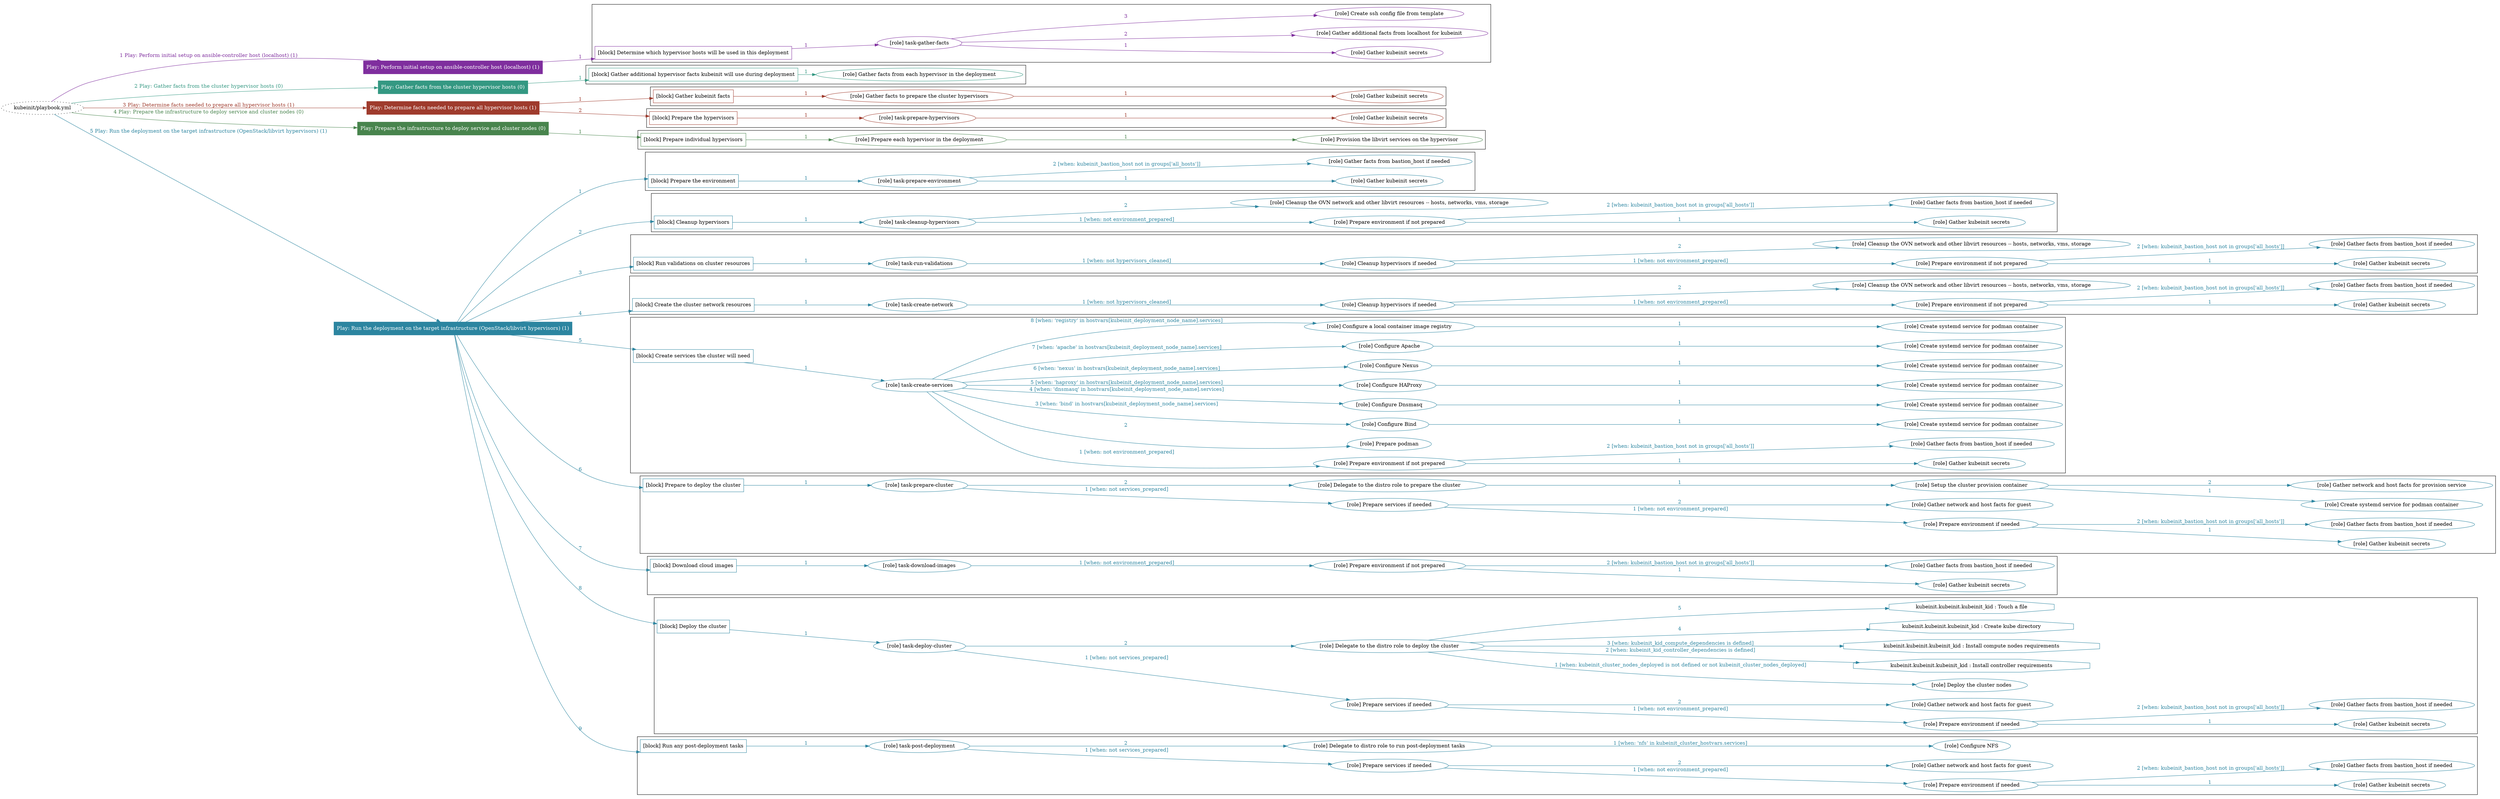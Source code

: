 digraph {
	graph [concentrate=true ordering=in rankdir=LR ratio=fill]
	edge [esep=5 sep=10]
	"kubeinit/playbook.yml" [URL="/home/runner/work/kubeinit/kubeinit/kubeinit/playbook.yml" id=playbook_4932a227 style=dotted]
	"kubeinit/playbook.yml" -> play_d83cb896 [label="1 Play: Perform initial setup on ansible-controller host (localhost) (1)" color="#7f2e9e" fontcolor="#7f2e9e" id=edge_play_d83cb896 labeltooltip="1 Play: Perform initial setup on ansible-controller host (localhost) (1)" tooltip="1 Play: Perform initial setup on ansible-controller host (localhost) (1)"]
	subgraph "Play: Perform initial setup on ansible-controller host (localhost) (1)" {
		play_d83cb896 [label="Play: Perform initial setup on ansible-controller host (localhost) (1)" URL="/home/runner/work/kubeinit/kubeinit/kubeinit/playbook.yml" color="#7f2e9e" fontcolor="#ffffff" id=play_d83cb896 shape=box style=filled tooltip=localhost]
		play_d83cb896 -> block_4f18619d [label=1 color="#7f2e9e" fontcolor="#7f2e9e" id=edge_block_4f18619d labeltooltip=1 tooltip=1]
		subgraph cluster_block_4f18619d {
			block_4f18619d [label="[block] Determine which hypervisor hosts will be used in this deployment" URL="/home/runner/work/kubeinit/kubeinit/kubeinit/playbook.yml" color="#7f2e9e" id=block_4f18619d labeltooltip="Determine which hypervisor hosts will be used in this deployment" shape=box tooltip="Determine which hypervisor hosts will be used in this deployment"]
			block_4f18619d -> role_ffb7fdc8 [label="1 " color="#7f2e9e" fontcolor="#7f2e9e" id=edge_role_ffb7fdc8 labeltooltip="1 " tooltip="1 "]
			subgraph "task-gather-facts" {
				role_ffb7fdc8 [label="[role] task-gather-facts" URL="/home/runner/work/kubeinit/kubeinit/kubeinit/playbook.yml" color="#7f2e9e" id=role_ffb7fdc8 tooltip="task-gather-facts"]
				role_ffb7fdc8 -> role_19089368 [label="1 " color="#7f2e9e" fontcolor="#7f2e9e" id=edge_role_19089368 labeltooltip="1 " tooltip="1 "]
				subgraph "Gather kubeinit secrets" {
					role_19089368 [label="[role] Gather kubeinit secrets" URL="/home/runner/.ansible/collections/ansible_collections/kubeinit/kubeinit/roles/kubeinit_prepare/tasks/build_hypervisors_group.yml" color="#7f2e9e" id=role_19089368 tooltip="Gather kubeinit secrets"]
				}
				role_ffb7fdc8 -> role_24eff5ee [label="2 " color="#7f2e9e" fontcolor="#7f2e9e" id=edge_role_24eff5ee labeltooltip="2 " tooltip="2 "]
				subgraph "Gather additional facts from localhost for kubeinit" {
					role_24eff5ee [label="[role] Gather additional facts from localhost for kubeinit" URL="/home/runner/.ansible/collections/ansible_collections/kubeinit/kubeinit/roles/kubeinit_prepare/tasks/build_hypervisors_group.yml" color="#7f2e9e" id=role_24eff5ee tooltip="Gather additional facts from localhost for kubeinit"]
				}
				role_ffb7fdc8 -> role_6306e854 [label="3 " color="#7f2e9e" fontcolor="#7f2e9e" id=edge_role_6306e854 labeltooltip="3 " tooltip="3 "]
				subgraph "Create ssh config file from template" {
					role_6306e854 [label="[role] Create ssh config file from template" URL="/home/runner/.ansible/collections/ansible_collections/kubeinit/kubeinit/roles/kubeinit_prepare/tasks/build_hypervisors_group.yml" color="#7f2e9e" id=role_6306e854 tooltip="Create ssh config file from template"]
				}
			}
		}
	}
	"kubeinit/playbook.yml" -> play_3a0838cb [label="2 Play: Gather facts from the cluster hypervisor hosts (0)" color="#349882" fontcolor="#349882" id=edge_play_3a0838cb labeltooltip="2 Play: Gather facts from the cluster hypervisor hosts (0)" tooltip="2 Play: Gather facts from the cluster hypervisor hosts (0)"]
	subgraph "Play: Gather facts from the cluster hypervisor hosts (0)" {
		play_3a0838cb [label="Play: Gather facts from the cluster hypervisor hosts (0)" URL="/home/runner/work/kubeinit/kubeinit/kubeinit/playbook.yml" color="#349882" fontcolor="#ffffff" id=play_3a0838cb shape=box style=filled tooltip="Play: Gather facts from the cluster hypervisor hosts (0)"]
		play_3a0838cb -> block_cd56edae [label=1 color="#349882" fontcolor="#349882" id=edge_block_cd56edae labeltooltip=1 tooltip=1]
		subgraph cluster_block_cd56edae {
			block_cd56edae [label="[block] Gather additional hypervisor facts kubeinit will use during deployment" URL="/home/runner/work/kubeinit/kubeinit/kubeinit/playbook.yml" color="#349882" id=block_cd56edae labeltooltip="Gather additional hypervisor facts kubeinit will use during deployment" shape=box tooltip="Gather additional hypervisor facts kubeinit will use during deployment"]
			block_cd56edae -> role_3aa2e051 [label="1 " color="#349882" fontcolor="#349882" id=edge_role_3aa2e051 labeltooltip="1 " tooltip="1 "]
			subgraph "Gather facts from each hypervisor in the deployment" {
				role_3aa2e051 [label="[role] Gather facts from each hypervisor in the deployment" URL="/home/runner/work/kubeinit/kubeinit/kubeinit/playbook.yml" color="#349882" id=role_3aa2e051 tooltip="Gather facts from each hypervisor in the deployment"]
			}
		}
	}
	"kubeinit/playbook.yml" -> play_f8d43095 [label="3 Play: Determine facts needed to prepare all hypervisor hosts (1)" color="#9f3b2d" fontcolor="#9f3b2d" id=edge_play_f8d43095 labeltooltip="3 Play: Determine facts needed to prepare all hypervisor hosts (1)" tooltip="3 Play: Determine facts needed to prepare all hypervisor hosts (1)"]
	subgraph "Play: Determine facts needed to prepare all hypervisor hosts (1)" {
		play_f8d43095 [label="Play: Determine facts needed to prepare all hypervisor hosts (1)" URL="/home/runner/work/kubeinit/kubeinit/kubeinit/playbook.yml" color="#9f3b2d" fontcolor="#ffffff" id=play_f8d43095 shape=box style=filled tooltip=localhost]
		play_f8d43095 -> block_3f8f5710 [label=1 color="#9f3b2d" fontcolor="#9f3b2d" id=edge_block_3f8f5710 labeltooltip=1 tooltip=1]
		subgraph cluster_block_3f8f5710 {
			block_3f8f5710 [label="[block] Gather kubeinit facts" URL="/home/runner/work/kubeinit/kubeinit/kubeinit/playbook.yml" color="#9f3b2d" id=block_3f8f5710 labeltooltip="Gather kubeinit facts" shape=box tooltip="Gather kubeinit facts"]
			block_3f8f5710 -> role_35899f64 [label="1 " color="#9f3b2d" fontcolor="#9f3b2d" id=edge_role_35899f64 labeltooltip="1 " tooltip="1 "]
			subgraph "Gather facts to prepare the cluster hypervisors" {
				role_35899f64 [label="[role] Gather facts to prepare the cluster hypervisors" URL="/home/runner/work/kubeinit/kubeinit/kubeinit/playbook.yml" color="#9f3b2d" id=role_35899f64 tooltip="Gather facts to prepare the cluster hypervisors"]
				role_35899f64 -> role_d4114fbb [label="1 " color="#9f3b2d" fontcolor="#9f3b2d" id=edge_role_d4114fbb labeltooltip="1 " tooltip="1 "]
				subgraph "Gather kubeinit secrets" {
					role_d4114fbb [label="[role] Gather kubeinit secrets" URL="/home/runner/.ansible/collections/ansible_collections/kubeinit/kubeinit/roles/kubeinit_prepare/tasks/gather_kubeinit_facts.yml" color="#9f3b2d" id=role_d4114fbb tooltip="Gather kubeinit secrets"]
				}
			}
		}
		play_f8d43095 -> block_e5c7c2ca [label=2 color="#9f3b2d" fontcolor="#9f3b2d" id=edge_block_e5c7c2ca labeltooltip=2 tooltip=2]
		subgraph cluster_block_e5c7c2ca {
			block_e5c7c2ca [label="[block] Prepare the hypervisors" URL="/home/runner/work/kubeinit/kubeinit/kubeinit/playbook.yml" color="#9f3b2d" id=block_e5c7c2ca labeltooltip="Prepare the hypervisors" shape=box tooltip="Prepare the hypervisors"]
			block_e5c7c2ca -> role_24592b81 [label="1 " color="#9f3b2d" fontcolor="#9f3b2d" id=edge_role_24592b81 labeltooltip="1 " tooltip="1 "]
			subgraph "task-prepare-hypervisors" {
				role_24592b81 [label="[role] task-prepare-hypervisors" URL="/home/runner/work/kubeinit/kubeinit/kubeinit/playbook.yml" color="#9f3b2d" id=role_24592b81 tooltip="task-prepare-hypervisors"]
				role_24592b81 -> role_b1b66ab5 [label="1 " color="#9f3b2d" fontcolor="#9f3b2d" id=edge_role_b1b66ab5 labeltooltip="1 " tooltip="1 "]
				subgraph "Gather kubeinit secrets" {
					role_b1b66ab5 [label="[role] Gather kubeinit secrets" URL="/home/runner/.ansible/collections/ansible_collections/kubeinit/kubeinit/roles/kubeinit_prepare/tasks/gather_kubeinit_facts.yml" color="#9f3b2d" id=role_b1b66ab5 tooltip="Gather kubeinit secrets"]
				}
			}
		}
	}
	"kubeinit/playbook.yml" -> play_1e393bbb [label="4 Play: Prepare the infrastructure to deploy service and cluster nodes (0)" color="#48844d" fontcolor="#48844d" id=edge_play_1e393bbb labeltooltip="4 Play: Prepare the infrastructure to deploy service and cluster nodes (0)" tooltip="4 Play: Prepare the infrastructure to deploy service and cluster nodes (0)"]
	subgraph "Play: Prepare the infrastructure to deploy service and cluster nodes (0)" {
		play_1e393bbb [label="Play: Prepare the infrastructure to deploy service and cluster nodes (0)" URL="/home/runner/work/kubeinit/kubeinit/kubeinit/playbook.yml" color="#48844d" fontcolor="#ffffff" id=play_1e393bbb shape=box style=filled tooltip="Play: Prepare the infrastructure to deploy service and cluster nodes (0)"]
		play_1e393bbb -> block_ad56d651 [label=1 color="#48844d" fontcolor="#48844d" id=edge_block_ad56d651 labeltooltip=1 tooltip=1]
		subgraph cluster_block_ad56d651 {
			block_ad56d651 [label="[block] Prepare individual hypervisors" URL="/home/runner/work/kubeinit/kubeinit/kubeinit/playbook.yml" color="#48844d" id=block_ad56d651 labeltooltip="Prepare individual hypervisors" shape=box tooltip="Prepare individual hypervisors"]
			block_ad56d651 -> role_558d6149 [label="1 " color="#48844d" fontcolor="#48844d" id=edge_role_558d6149 labeltooltip="1 " tooltip="1 "]
			subgraph "Prepare each hypervisor in the deployment" {
				role_558d6149 [label="[role] Prepare each hypervisor in the deployment" URL="/home/runner/work/kubeinit/kubeinit/kubeinit/playbook.yml" color="#48844d" id=role_558d6149 tooltip="Prepare each hypervisor in the deployment"]
				role_558d6149 -> role_b7b1ae21 [label="1 " color="#48844d" fontcolor="#48844d" id=edge_role_b7b1ae21 labeltooltip="1 " tooltip="1 "]
				subgraph "Provision the libvirt services on the hypervisor" {
					role_b7b1ae21 [label="[role] Provision the libvirt services on the hypervisor" URL="/home/runner/.ansible/collections/ansible_collections/kubeinit/kubeinit/roles/kubeinit_prepare/tasks/prepare_hypervisor.yml" color="#48844d" id=role_b7b1ae21 tooltip="Provision the libvirt services on the hypervisor"]
				}
			}
		}
	}
	"kubeinit/playbook.yml" -> play_ff6f499d [label="5 Play: Run the deployment on the target infrastructure (OpenStack/libvirt hypervisors) (1)" color="#2c85a0" fontcolor="#2c85a0" id=edge_play_ff6f499d labeltooltip="5 Play: Run the deployment on the target infrastructure (OpenStack/libvirt hypervisors) (1)" tooltip="5 Play: Run the deployment on the target infrastructure (OpenStack/libvirt hypervisors) (1)"]
	subgraph "Play: Run the deployment on the target infrastructure (OpenStack/libvirt hypervisors) (1)" {
		play_ff6f499d [label="Play: Run the deployment on the target infrastructure (OpenStack/libvirt hypervisors) (1)" URL="/home/runner/work/kubeinit/kubeinit/kubeinit/playbook.yml" color="#2c85a0" fontcolor="#ffffff" id=play_ff6f499d shape=box style=filled tooltip=localhost]
		play_ff6f499d -> block_41e96039 [label=1 color="#2c85a0" fontcolor="#2c85a0" id=edge_block_41e96039 labeltooltip=1 tooltip=1]
		subgraph cluster_block_41e96039 {
			block_41e96039 [label="[block] Prepare the environment" URL="/home/runner/work/kubeinit/kubeinit/kubeinit/playbook.yml" color="#2c85a0" id=block_41e96039 labeltooltip="Prepare the environment" shape=box tooltip="Prepare the environment"]
			block_41e96039 -> role_1bed156b [label="1 " color="#2c85a0" fontcolor="#2c85a0" id=edge_role_1bed156b labeltooltip="1 " tooltip="1 "]
			subgraph "task-prepare-environment" {
				role_1bed156b [label="[role] task-prepare-environment" URL="/home/runner/work/kubeinit/kubeinit/kubeinit/playbook.yml" color="#2c85a0" id=role_1bed156b tooltip="task-prepare-environment"]
				role_1bed156b -> role_3c528960 [label="1 " color="#2c85a0" fontcolor="#2c85a0" id=edge_role_3c528960 labeltooltip="1 " tooltip="1 "]
				subgraph "Gather kubeinit secrets" {
					role_3c528960 [label="[role] Gather kubeinit secrets" URL="/home/runner/.ansible/collections/ansible_collections/kubeinit/kubeinit/roles/kubeinit_prepare/tasks/gather_kubeinit_facts.yml" color="#2c85a0" id=role_3c528960 tooltip="Gather kubeinit secrets"]
				}
				role_1bed156b -> role_79e02445 [label="2 [when: kubeinit_bastion_host not in groups['all_hosts']]" color="#2c85a0" fontcolor="#2c85a0" id=edge_role_79e02445 labeltooltip="2 [when: kubeinit_bastion_host not in groups['all_hosts']]" tooltip="2 [when: kubeinit_bastion_host not in groups['all_hosts']]"]
				subgraph "Gather facts from bastion_host if needed" {
					role_79e02445 [label="[role] Gather facts from bastion_host if needed" URL="/home/runner/.ansible/collections/ansible_collections/kubeinit/kubeinit/roles/kubeinit_prepare/tasks/main.yml" color="#2c85a0" id=role_79e02445 tooltip="Gather facts from bastion_host if needed"]
				}
			}
		}
		play_ff6f499d -> block_434a634a [label=2 color="#2c85a0" fontcolor="#2c85a0" id=edge_block_434a634a labeltooltip=2 tooltip=2]
		subgraph cluster_block_434a634a {
			block_434a634a [label="[block] Cleanup hypervisors" URL="/home/runner/work/kubeinit/kubeinit/kubeinit/playbook.yml" color="#2c85a0" id=block_434a634a labeltooltip="Cleanup hypervisors" shape=box tooltip="Cleanup hypervisors"]
			block_434a634a -> role_426b8947 [label="1 " color="#2c85a0" fontcolor="#2c85a0" id=edge_role_426b8947 labeltooltip="1 " tooltip="1 "]
			subgraph "task-cleanup-hypervisors" {
				role_426b8947 [label="[role] task-cleanup-hypervisors" URL="/home/runner/work/kubeinit/kubeinit/kubeinit/playbook.yml" color="#2c85a0" id=role_426b8947 tooltip="task-cleanup-hypervisors"]
				role_426b8947 -> role_b1741a62 [label="1 [when: not environment_prepared]" color="#2c85a0" fontcolor="#2c85a0" id=edge_role_b1741a62 labeltooltip="1 [when: not environment_prepared]" tooltip="1 [when: not environment_prepared]"]
				subgraph "Prepare environment if not prepared" {
					role_b1741a62 [label="[role] Prepare environment if not prepared" URL="/home/runner/.ansible/collections/ansible_collections/kubeinit/kubeinit/roles/kubeinit_libvirt/tasks/cleanup_hypervisors.yml" color="#2c85a0" id=role_b1741a62 tooltip="Prepare environment if not prepared"]
					role_b1741a62 -> role_d33241c6 [label="1 " color="#2c85a0" fontcolor="#2c85a0" id=edge_role_d33241c6 labeltooltip="1 " tooltip="1 "]
					subgraph "Gather kubeinit secrets" {
						role_d33241c6 [label="[role] Gather kubeinit secrets" URL="/home/runner/.ansible/collections/ansible_collections/kubeinit/kubeinit/roles/kubeinit_prepare/tasks/gather_kubeinit_facts.yml" color="#2c85a0" id=role_d33241c6 tooltip="Gather kubeinit secrets"]
					}
					role_b1741a62 -> role_540d2bb5 [label="2 [when: kubeinit_bastion_host not in groups['all_hosts']]" color="#2c85a0" fontcolor="#2c85a0" id=edge_role_540d2bb5 labeltooltip="2 [when: kubeinit_bastion_host not in groups['all_hosts']]" tooltip="2 [when: kubeinit_bastion_host not in groups['all_hosts']]"]
					subgraph "Gather facts from bastion_host if needed" {
						role_540d2bb5 [label="[role] Gather facts from bastion_host if needed" URL="/home/runner/.ansible/collections/ansible_collections/kubeinit/kubeinit/roles/kubeinit_prepare/tasks/main.yml" color="#2c85a0" id=role_540d2bb5 tooltip="Gather facts from bastion_host if needed"]
					}
				}
				role_426b8947 -> role_3e2b17ad [label="2 " color="#2c85a0" fontcolor="#2c85a0" id=edge_role_3e2b17ad labeltooltip="2 " tooltip="2 "]
				subgraph "Cleanup the OVN network and other libvirt resources -- hosts, networks, vms, storage" {
					role_3e2b17ad [label="[role] Cleanup the OVN network and other libvirt resources -- hosts, networks, vms, storage" URL="/home/runner/.ansible/collections/ansible_collections/kubeinit/kubeinit/roles/kubeinit_libvirt/tasks/cleanup_hypervisors.yml" color="#2c85a0" id=role_3e2b17ad tooltip="Cleanup the OVN network and other libvirt resources -- hosts, networks, vms, storage"]
				}
			}
		}
		play_ff6f499d -> block_692550d9 [label=3 color="#2c85a0" fontcolor="#2c85a0" id=edge_block_692550d9 labeltooltip=3 tooltip=3]
		subgraph cluster_block_692550d9 {
			block_692550d9 [label="[block] Run validations on cluster resources" URL="/home/runner/work/kubeinit/kubeinit/kubeinit/playbook.yml" color="#2c85a0" id=block_692550d9 labeltooltip="Run validations on cluster resources" shape=box tooltip="Run validations on cluster resources"]
			block_692550d9 -> role_c4d4e073 [label="1 " color="#2c85a0" fontcolor="#2c85a0" id=edge_role_c4d4e073 labeltooltip="1 " tooltip="1 "]
			subgraph "task-run-validations" {
				role_c4d4e073 [label="[role] task-run-validations" URL="/home/runner/work/kubeinit/kubeinit/kubeinit/playbook.yml" color="#2c85a0" id=role_c4d4e073 tooltip="task-run-validations"]
				role_c4d4e073 -> role_82f0ed05 [label="1 [when: not hypervisors_cleaned]" color="#2c85a0" fontcolor="#2c85a0" id=edge_role_82f0ed05 labeltooltip="1 [when: not hypervisors_cleaned]" tooltip="1 [when: not hypervisors_cleaned]"]
				subgraph "Cleanup hypervisors if needed" {
					role_82f0ed05 [label="[role] Cleanup hypervisors if needed" URL="/home/runner/.ansible/collections/ansible_collections/kubeinit/kubeinit/roles/kubeinit_validations/tasks/main.yml" color="#2c85a0" id=role_82f0ed05 tooltip="Cleanup hypervisors if needed"]
					role_82f0ed05 -> role_d457802a [label="1 [when: not environment_prepared]" color="#2c85a0" fontcolor="#2c85a0" id=edge_role_d457802a labeltooltip="1 [when: not environment_prepared]" tooltip="1 [when: not environment_prepared]"]
					subgraph "Prepare environment if not prepared" {
						role_d457802a [label="[role] Prepare environment if not prepared" URL="/home/runner/.ansible/collections/ansible_collections/kubeinit/kubeinit/roles/kubeinit_libvirt/tasks/cleanup_hypervisors.yml" color="#2c85a0" id=role_d457802a tooltip="Prepare environment if not prepared"]
						role_d457802a -> role_bdc4ac49 [label="1 " color="#2c85a0" fontcolor="#2c85a0" id=edge_role_bdc4ac49 labeltooltip="1 " tooltip="1 "]
						subgraph "Gather kubeinit secrets" {
							role_bdc4ac49 [label="[role] Gather kubeinit secrets" URL="/home/runner/.ansible/collections/ansible_collections/kubeinit/kubeinit/roles/kubeinit_prepare/tasks/gather_kubeinit_facts.yml" color="#2c85a0" id=role_bdc4ac49 tooltip="Gather kubeinit secrets"]
						}
						role_d457802a -> role_2b5c6b10 [label="2 [when: kubeinit_bastion_host not in groups['all_hosts']]" color="#2c85a0" fontcolor="#2c85a0" id=edge_role_2b5c6b10 labeltooltip="2 [when: kubeinit_bastion_host not in groups['all_hosts']]" tooltip="2 [when: kubeinit_bastion_host not in groups['all_hosts']]"]
						subgraph "Gather facts from bastion_host if needed" {
							role_2b5c6b10 [label="[role] Gather facts from bastion_host if needed" URL="/home/runner/.ansible/collections/ansible_collections/kubeinit/kubeinit/roles/kubeinit_prepare/tasks/main.yml" color="#2c85a0" id=role_2b5c6b10 tooltip="Gather facts from bastion_host if needed"]
						}
					}
					role_82f0ed05 -> role_37483fc7 [label="2 " color="#2c85a0" fontcolor="#2c85a0" id=edge_role_37483fc7 labeltooltip="2 " tooltip="2 "]
					subgraph "Cleanup the OVN network and other libvirt resources -- hosts, networks, vms, storage" {
						role_37483fc7 [label="[role] Cleanup the OVN network and other libvirt resources -- hosts, networks, vms, storage" URL="/home/runner/.ansible/collections/ansible_collections/kubeinit/kubeinit/roles/kubeinit_libvirt/tasks/cleanup_hypervisors.yml" color="#2c85a0" id=role_37483fc7 tooltip="Cleanup the OVN network and other libvirt resources -- hosts, networks, vms, storage"]
					}
				}
			}
		}
		play_ff6f499d -> block_fa88fb09 [label=4 color="#2c85a0" fontcolor="#2c85a0" id=edge_block_fa88fb09 labeltooltip=4 tooltip=4]
		subgraph cluster_block_fa88fb09 {
			block_fa88fb09 [label="[block] Create the cluster network resources" URL="/home/runner/work/kubeinit/kubeinit/kubeinit/playbook.yml" color="#2c85a0" id=block_fa88fb09 labeltooltip="Create the cluster network resources" shape=box tooltip="Create the cluster network resources"]
			block_fa88fb09 -> role_4e003cf2 [label="1 " color="#2c85a0" fontcolor="#2c85a0" id=edge_role_4e003cf2 labeltooltip="1 " tooltip="1 "]
			subgraph "task-create-network" {
				role_4e003cf2 [label="[role] task-create-network" URL="/home/runner/work/kubeinit/kubeinit/kubeinit/playbook.yml" color="#2c85a0" id=role_4e003cf2 tooltip="task-create-network"]
				role_4e003cf2 -> role_43d8a94f [label="1 [when: not hypervisors_cleaned]" color="#2c85a0" fontcolor="#2c85a0" id=edge_role_43d8a94f labeltooltip="1 [when: not hypervisors_cleaned]" tooltip="1 [when: not hypervisors_cleaned]"]
				subgraph "Cleanup hypervisors if needed" {
					role_43d8a94f [label="[role] Cleanup hypervisors if needed" URL="/home/runner/.ansible/collections/ansible_collections/kubeinit/kubeinit/roles/kubeinit_libvirt/tasks/create_network.yml" color="#2c85a0" id=role_43d8a94f tooltip="Cleanup hypervisors if needed"]
					role_43d8a94f -> role_36732687 [label="1 [when: not environment_prepared]" color="#2c85a0" fontcolor="#2c85a0" id=edge_role_36732687 labeltooltip="1 [when: not environment_prepared]" tooltip="1 [when: not environment_prepared]"]
					subgraph "Prepare environment if not prepared" {
						role_36732687 [label="[role] Prepare environment if not prepared" URL="/home/runner/.ansible/collections/ansible_collections/kubeinit/kubeinit/roles/kubeinit_libvirt/tasks/cleanup_hypervisors.yml" color="#2c85a0" id=role_36732687 tooltip="Prepare environment if not prepared"]
						role_36732687 -> role_1da4b1f4 [label="1 " color="#2c85a0" fontcolor="#2c85a0" id=edge_role_1da4b1f4 labeltooltip="1 " tooltip="1 "]
						subgraph "Gather kubeinit secrets" {
							role_1da4b1f4 [label="[role] Gather kubeinit secrets" URL="/home/runner/.ansible/collections/ansible_collections/kubeinit/kubeinit/roles/kubeinit_prepare/tasks/gather_kubeinit_facts.yml" color="#2c85a0" id=role_1da4b1f4 tooltip="Gather kubeinit secrets"]
						}
						role_36732687 -> role_00ad7884 [label="2 [when: kubeinit_bastion_host not in groups['all_hosts']]" color="#2c85a0" fontcolor="#2c85a0" id=edge_role_00ad7884 labeltooltip="2 [when: kubeinit_bastion_host not in groups['all_hosts']]" tooltip="2 [when: kubeinit_bastion_host not in groups['all_hosts']]"]
						subgraph "Gather facts from bastion_host if needed" {
							role_00ad7884 [label="[role] Gather facts from bastion_host if needed" URL="/home/runner/.ansible/collections/ansible_collections/kubeinit/kubeinit/roles/kubeinit_prepare/tasks/main.yml" color="#2c85a0" id=role_00ad7884 tooltip="Gather facts from bastion_host if needed"]
						}
					}
					role_43d8a94f -> role_aa6f4e9d [label="2 " color="#2c85a0" fontcolor="#2c85a0" id=edge_role_aa6f4e9d labeltooltip="2 " tooltip="2 "]
					subgraph "Cleanup the OVN network and other libvirt resources -- hosts, networks, vms, storage" {
						role_aa6f4e9d [label="[role] Cleanup the OVN network and other libvirt resources -- hosts, networks, vms, storage" URL="/home/runner/.ansible/collections/ansible_collections/kubeinit/kubeinit/roles/kubeinit_libvirt/tasks/cleanup_hypervisors.yml" color="#2c85a0" id=role_aa6f4e9d tooltip="Cleanup the OVN network and other libvirt resources -- hosts, networks, vms, storage"]
					}
				}
			}
		}
		play_ff6f499d -> block_2f3c730d [label=5 color="#2c85a0" fontcolor="#2c85a0" id=edge_block_2f3c730d labeltooltip=5 tooltip=5]
		subgraph cluster_block_2f3c730d {
			block_2f3c730d [label="[block] Create services the cluster will need" URL="/home/runner/work/kubeinit/kubeinit/kubeinit/playbook.yml" color="#2c85a0" id=block_2f3c730d labeltooltip="Create services the cluster will need" shape=box tooltip="Create services the cluster will need"]
			block_2f3c730d -> role_f32335cf [label="1 " color="#2c85a0" fontcolor="#2c85a0" id=edge_role_f32335cf labeltooltip="1 " tooltip="1 "]
			subgraph "task-create-services" {
				role_f32335cf [label="[role] task-create-services" URL="/home/runner/work/kubeinit/kubeinit/kubeinit/playbook.yml" color="#2c85a0" id=role_f32335cf tooltip="task-create-services"]
				role_f32335cf -> role_dd28cd0c [label="1 [when: not environment_prepared]" color="#2c85a0" fontcolor="#2c85a0" id=edge_role_dd28cd0c labeltooltip="1 [when: not environment_prepared]" tooltip="1 [when: not environment_prepared]"]
				subgraph "Prepare environment if not prepared" {
					role_dd28cd0c [label="[role] Prepare environment if not prepared" URL="/home/runner/.ansible/collections/ansible_collections/kubeinit/kubeinit/roles/kubeinit_services/tasks/main.yml" color="#2c85a0" id=role_dd28cd0c tooltip="Prepare environment if not prepared"]
					role_dd28cd0c -> role_0368467a [label="1 " color="#2c85a0" fontcolor="#2c85a0" id=edge_role_0368467a labeltooltip="1 " tooltip="1 "]
					subgraph "Gather kubeinit secrets" {
						role_0368467a [label="[role] Gather kubeinit secrets" URL="/home/runner/.ansible/collections/ansible_collections/kubeinit/kubeinit/roles/kubeinit_prepare/tasks/gather_kubeinit_facts.yml" color="#2c85a0" id=role_0368467a tooltip="Gather kubeinit secrets"]
					}
					role_dd28cd0c -> role_a7e04475 [label="2 [when: kubeinit_bastion_host not in groups['all_hosts']]" color="#2c85a0" fontcolor="#2c85a0" id=edge_role_a7e04475 labeltooltip="2 [when: kubeinit_bastion_host not in groups['all_hosts']]" tooltip="2 [when: kubeinit_bastion_host not in groups['all_hosts']]"]
					subgraph "Gather facts from bastion_host if needed" {
						role_a7e04475 [label="[role] Gather facts from bastion_host if needed" URL="/home/runner/.ansible/collections/ansible_collections/kubeinit/kubeinit/roles/kubeinit_prepare/tasks/main.yml" color="#2c85a0" id=role_a7e04475 tooltip="Gather facts from bastion_host if needed"]
					}
				}
				role_f32335cf -> role_f933e5cf [label="2 " color="#2c85a0" fontcolor="#2c85a0" id=edge_role_f933e5cf labeltooltip="2 " tooltip="2 "]
				subgraph "Prepare podman" {
					role_f933e5cf [label="[role] Prepare podman" URL="/home/runner/.ansible/collections/ansible_collections/kubeinit/kubeinit/roles/kubeinit_services/tasks/00_create_service_pod.yml" color="#2c85a0" id=role_f933e5cf tooltip="Prepare podman"]
				}
				role_f32335cf -> role_51cc7cb5 [label="3 [when: 'bind' in hostvars[kubeinit_deployment_node_name].services]" color="#2c85a0" fontcolor="#2c85a0" id=edge_role_51cc7cb5 labeltooltip="3 [when: 'bind' in hostvars[kubeinit_deployment_node_name].services]" tooltip="3 [when: 'bind' in hostvars[kubeinit_deployment_node_name].services]"]
				subgraph "Configure Bind" {
					role_51cc7cb5 [label="[role] Configure Bind" URL="/home/runner/.ansible/collections/ansible_collections/kubeinit/kubeinit/roles/kubeinit_services/tasks/start_services_containers.yml" color="#2c85a0" id=role_51cc7cb5 tooltip="Configure Bind"]
					role_51cc7cb5 -> role_38eba99d [label="1 " color="#2c85a0" fontcolor="#2c85a0" id=edge_role_38eba99d labeltooltip="1 " tooltip="1 "]
					subgraph "Create systemd service for podman container" {
						role_38eba99d [label="[role] Create systemd service for podman container" URL="/home/runner/.ansible/collections/ansible_collections/kubeinit/kubeinit/roles/kubeinit_bind/tasks/main.yml" color="#2c85a0" id=role_38eba99d tooltip="Create systemd service for podman container"]
					}
				}
				role_f32335cf -> role_b15aa26a [label="4 [when: 'dnsmasq' in hostvars[kubeinit_deployment_node_name].services]" color="#2c85a0" fontcolor="#2c85a0" id=edge_role_b15aa26a labeltooltip="4 [when: 'dnsmasq' in hostvars[kubeinit_deployment_node_name].services]" tooltip="4 [when: 'dnsmasq' in hostvars[kubeinit_deployment_node_name].services]"]
				subgraph "Configure Dnsmasq" {
					role_b15aa26a [label="[role] Configure Dnsmasq" URL="/home/runner/.ansible/collections/ansible_collections/kubeinit/kubeinit/roles/kubeinit_services/tasks/start_services_containers.yml" color="#2c85a0" id=role_b15aa26a tooltip="Configure Dnsmasq"]
					role_b15aa26a -> role_cc3dc8af [label="1 " color="#2c85a0" fontcolor="#2c85a0" id=edge_role_cc3dc8af labeltooltip="1 " tooltip="1 "]
					subgraph "Create systemd service for podman container" {
						role_cc3dc8af [label="[role] Create systemd service for podman container" URL="/home/runner/.ansible/collections/ansible_collections/kubeinit/kubeinit/roles/kubeinit_dnsmasq/tasks/main.yml" color="#2c85a0" id=role_cc3dc8af tooltip="Create systemd service for podman container"]
					}
				}
				role_f32335cf -> role_ddab89eb [label="5 [when: 'haproxy' in hostvars[kubeinit_deployment_node_name].services]" color="#2c85a0" fontcolor="#2c85a0" id=edge_role_ddab89eb labeltooltip="5 [when: 'haproxy' in hostvars[kubeinit_deployment_node_name].services]" tooltip="5 [when: 'haproxy' in hostvars[kubeinit_deployment_node_name].services]"]
				subgraph "Configure HAProxy" {
					role_ddab89eb [label="[role] Configure HAProxy" URL="/home/runner/.ansible/collections/ansible_collections/kubeinit/kubeinit/roles/kubeinit_services/tasks/start_services_containers.yml" color="#2c85a0" id=role_ddab89eb tooltip="Configure HAProxy"]
					role_ddab89eb -> role_a2c80131 [label="1 " color="#2c85a0" fontcolor="#2c85a0" id=edge_role_a2c80131 labeltooltip="1 " tooltip="1 "]
					subgraph "Create systemd service for podman container" {
						role_a2c80131 [label="[role] Create systemd service for podman container" URL="/home/runner/.ansible/collections/ansible_collections/kubeinit/kubeinit/roles/kubeinit_haproxy/tasks/main.yml" color="#2c85a0" id=role_a2c80131 tooltip="Create systemd service for podman container"]
					}
				}
				role_f32335cf -> role_8b90b3c4 [label="6 [when: 'nexus' in hostvars[kubeinit_deployment_node_name].services]" color="#2c85a0" fontcolor="#2c85a0" id=edge_role_8b90b3c4 labeltooltip="6 [when: 'nexus' in hostvars[kubeinit_deployment_node_name].services]" tooltip="6 [when: 'nexus' in hostvars[kubeinit_deployment_node_name].services]"]
				subgraph "Configure Nexus" {
					role_8b90b3c4 [label="[role] Configure Nexus" URL="/home/runner/.ansible/collections/ansible_collections/kubeinit/kubeinit/roles/kubeinit_services/tasks/start_services_containers.yml" color="#2c85a0" id=role_8b90b3c4 tooltip="Configure Nexus"]
					role_8b90b3c4 -> role_db270d3d [label="1 " color="#2c85a0" fontcolor="#2c85a0" id=edge_role_db270d3d labeltooltip="1 " tooltip="1 "]
					subgraph "Create systemd service for podman container" {
						role_db270d3d [label="[role] Create systemd service for podman container" URL="/home/runner/.ansible/collections/ansible_collections/kubeinit/kubeinit/roles/kubeinit_nexus/tasks/main.yml" color="#2c85a0" id=role_db270d3d tooltip="Create systemd service for podman container"]
					}
				}
				role_f32335cf -> role_b80394bf [label="7 [when: 'apache' in hostvars[kubeinit_deployment_node_name].services]" color="#2c85a0" fontcolor="#2c85a0" id=edge_role_b80394bf labeltooltip="7 [when: 'apache' in hostvars[kubeinit_deployment_node_name].services]" tooltip="7 [when: 'apache' in hostvars[kubeinit_deployment_node_name].services]"]
				subgraph "Configure Apache" {
					role_b80394bf [label="[role] Configure Apache" URL="/home/runner/.ansible/collections/ansible_collections/kubeinit/kubeinit/roles/kubeinit_services/tasks/start_services_containers.yml" color="#2c85a0" id=role_b80394bf tooltip="Configure Apache"]
					role_b80394bf -> role_88ba8793 [label="1 " color="#2c85a0" fontcolor="#2c85a0" id=edge_role_88ba8793 labeltooltip="1 " tooltip="1 "]
					subgraph "Create systemd service for podman container" {
						role_88ba8793 [label="[role] Create systemd service for podman container" URL="/home/runner/.ansible/collections/ansible_collections/kubeinit/kubeinit/roles/kubeinit_apache/tasks/main.yml" color="#2c85a0" id=role_88ba8793 tooltip="Create systemd service for podman container"]
					}
				}
				role_f32335cf -> role_9712d70a [label="8 [when: 'registry' in hostvars[kubeinit_deployment_node_name].services]" color="#2c85a0" fontcolor="#2c85a0" id=edge_role_9712d70a labeltooltip="8 [when: 'registry' in hostvars[kubeinit_deployment_node_name].services]" tooltip="8 [when: 'registry' in hostvars[kubeinit_deployment_node_name].services]"]
				subgraph "Configure a local container image registry" {
					role_9712d70a [label="[role] Configure a local container image registry" URL="/home/runner/.ansible/collections/ansible_collections/kubeinit/kubeinit/roles/kubeinit_services/tasks/start_services_containers.yml" color="#2c85a0" id=role_9712d70a tooltip="Configure a local container image registry"]
					role_9712d70a -> role_65acbf69 [label="1 " color="#2c85a0" fontcolor="#2c85a0" id=edge_role_65acbf69 labeltooltip="1 " tooltip="1 "]
					subgraph "Create systemd service for podman container" {
						role_65acbf69 [label="[role] Create systemd service for podman container" URL="/home/runner/.ansible/collections/ansible_collections/kubeinit/kubeinit/roles/kubeinit_registry/tasks/main.yml" color="#2c85a0" id=role_65acbf69 tooltip="Create systemd service for podman container"]
					}
				}
			}
		}
		play_ff6f499d -> block_0103587a [label=6 color="#2c85a0" fontcolor="#2c85a0" id=edge_block_0103587a labeltooltip=6 tooltip=6]
		subgraph cluster_block_0103587a {
			block_0103587a [label="[block] Prepare to deploy the cluster" URL="/home/runner/work/kubeinit/kubeinit/kubeinit/playbook.yml" color="#2c85a0" id=block_0103587a labeltooltip="Prepare to deploy the cluster" shape=box tooltip="Prepare to deploy the cluster"]
			block_0103587a -> role_e45988b5 [label="1 " color="#2c85a0" fontcolor="#2c85a0" id=edge_role_e45988b5 labeltooltip="1 " tooltip="1 "]
			subgraph "task-prepare-cluster" {
				role_e45988b5 [label="[role] task-prepare-cluster" URL="/home/runner/work/kubeinit/kubeinit/kubeinit/playbook.yml" color="#2c85a0" id=role_e45988b5 tooltip="task-prepare-cluster"]
				role_e45988b5 -> role_b623eaf2 [label="1 [when: not services_prepared]" color="#2c85a0" fontcolor="#2c85a0" id=edge_role_b623eaf2 labeltooltip="1 [when: not services_prepared]" tooltip="1 [when: not services_prepared]"]
				subgraph "Prepare services if needed" {
					role_b623eaf2 [label="[role] Prepare services if needed" URL="/home/runner/.ansible/collections/ansible_collections/kubeinit/kubeinit/roles/kubeinit_prepare/tasks/prepare_cluster.yml" color="#2c85a0" id=role_b623eaf2 tooltip="Prepare services if needed"]
					role_b623eaf2 -> role_3e434ec3 [label="1 [when: not environment_prepared]" color="#2c85a0" fontcolor="#2c85a0" id=edge_role_3e434ec3 labeltooltip="1 [when: not environment_prepared]" tooltip="1 [when: not environment_prepared]"]
					subgraph "Prepare environment if needed" {
						role_3e434ec3 [label="[role] Prepare environment if needed" URL="/home/runner/.ansible/collections/ansible_collections/kubeinit/kubeinit/roles/kubeinit_services/tasks/prepare_services.yml" color="#2c85a0" id=role_3e434ec3 tooltip="Prepare environment if needed"]
						role_3e434ec3 -> role_eb70e8c0 [label="1 " color="#2c85a0" fontcolor="#2c85a0" id=edge_role_eb70e8c0 labeltooltip="1 " tooltip="1 "]
						subgraph "Gather kubeinit secrets" {
							role_eb70e8c0 [label="[role] Gather kubeinit secrets" URL="/home/runner/.ansible/collections/ansible_collections/kubeinit/kubeinit/roles/kubeinit_prepare/tasks/gather_kubeinit_facts.yml" color="#2c85a0" id=role_eb70e8c0 tooltip="Gather kubeinit secrets"]
						}
						role_3e434ec3 -> role_cc9afe71 [label="2 [when: kubeinit_bastion_host not in groups['all_hosts']]" color="#2c85a0" fontcolor="#2c85a0" id=edge_role_cc9afe71 labeltooltip="2 [when: kubeinit_bastion_host not in groups['all_hosts']]" tooltip="2 [when: kubeinit_bastion_host not in groups['all_hosts']]"]
						subgraph "Gather facts from bastion_host if needed" {
							role_cc9afe71 [label="[role] Gather facts from bastion_host if needed" URL="/home/runner/.ansible/collections/ansible_collections/kubeinit/kubeinit/roles/kubeinit_prepare/tasks/main.yml" color="#2c85a0" id=role_cc9afe71 tooltip="Gather facts from bastion_host if needed"]
						}
					}
					role_b623eaf2 -> role_069dc4df [label="2 " color="#2c85a0" fontcolor="#2c85a0" id=edge_role_069dc4df labeltooltip="2 " tooltip="2 "]
					subgraph "Gather network and host facts for guest" {
						role_069dc4df [label="[role] Gather network and host facts for guest" URL="/home/runner/.ansible/collections/ansible_collections/kubeinit/kubeinit/roles/kubeinit_services/tasks/prepare_services.yml" color="#2c85a0" id=role_069dc4df tooltip="Gather network and host facts for guest"]
					}
				}
				role_e45988b5 -> role_058bc789 [label="2 " color="#2c85a0" fontcolor="#2c85a0" id=edge_role_058bc789 labeltooltip="2 " tooltip="2 "]
				subgraph "Delegate to the distro role to prepare the cluster" {
					role_058bc789 [label="[role] Delegate to the distro role to prepare the cluster" URL="/home/runner/.ansible/collections/ansible_collections/kubeinit/kubeinit/roles/kubeinit_prepare/tasks/prepare_cluster.yml" color="#2c85a0" id=role_058bc789 tooltip="Delegate to the distro role to prepare the cluster"]
					role_058bc789 -> role_8415c4b8 [label="1 " color="#2c85a0" fontcolor="#2c85a0" id=edge_role_8415c4b8 labeltooltip="1 " tooltip="1 "]
					subgraph "Setup the cluster provision container" {
						role_8415c4b8 [label="[role] Setup the cluster provision container" URL="/home/runner/.ansible/collections/ansible_collections/kubeinit/kubeinit/roles/kubeinit_kid/tasks/prepare_cluster.yml" color="#2c85a0" id=role_8415c4b8 tooltip="Setup the cluster provision container"]
						role_8415c4b8 -> role_6c1d7913 [label="1 " color="#2c85a0" fontcolor="#2c85a0" id=edge_role_6c1d7913 labeltooltip="1 " tooltip="1 "]
						subgraph "Create systemd service for podman container" {
							role_6c1d7913 [label="[role] Create systemd service for podman container" URL="/home/runner/.ansible/collections/ansible_collections/kubeinit/kubeinit/roles/kubeinit_services/tasks/create_provision_container.yml" color="#2c85a0" id=role_6c1d7913 tooltip="Create systemd service for podman container"]
						}
						role_8415c4b8 -> role_f0e697a0 [label="2 " color="#2c85a0" fontcolor="#2c85a0" id=edge_role_f0e697a0 labeltooltip="2 " tooltip="2 "]
						subgraph "Gather network and host facts for provision service" {
							role_f0e697a0 [label="[role] Gather network and host facts for provision service" URL="/home/runner/.ansible/collections/ansible_collections/kubeinit/kubeinit/roles/kubeinit_services/tasks/create_provision_container.yml" color="#2c85a0" id=role_f0e697a0 tooltip="Gather network and host facts for provision service"]
						}
					}
				}
			}
		}
		play_ff6f499d -> block_46096551 [label=7 color="#2c85a0" fontcolor="#2c85a0" id=edge_block_46096551 labeltooltip=7 tooltip=7]
		subgraph cluster_block_46096551 {
			block_46096551 [label="[block] Download cloud images" URL="/home/runner/work/kubeinit/kubeinit/kubeinit/playbook.yml" color="#2c85a0" id=block_46096551 labeltooltip="Download cloud images" shape=box tooltip="Download cloud images"]
			block_46096551 -> role_40dacff3 [label="1 " color="#2c85a0" fontcolor="#2c85a0" id=edge_role_40dacff3 labeltooltip="1 " tooltip="1 "]
			subgraph "task-download-images" {
				role_40dacff3 [label="[role] task-download-images" URL="/home/runner/work/kubeinit/kubeinit/kubeinit/playbook.yml" color="#2c85a0" id=role_40dacff3 tooltip="task-download-images"]
				role_40dacff3 -> role_2866a7ca [label="1 [when: not environment_prepared]" color="#2c85a0" fontcolor="#2c85a0" id=edge_role_2866a7ca labeltooltip="1 [when: not environment_prepared]" tooltip="1 [when: not environment_prepared]"]
				subgraph "Prepare environment if not prepared" {
					role_2866a7ca [label="[role] Prepare environment if not prepared" URL="/home/runner/.ansible/collections/ansible_collections/kubeinit/kubeinit/roles/kubeinit_libvirt/tasks/download_cloud_images.yml" color="#2c85a0" id=role_2866a7ca tooltip="Prepare environment if not prepared"]
					role_2866a7ca -> role_f72445a8 [label="1 " color="#2c85a0" fontcolor="#2c85a0" id=edge_role_f72445a8 labeltooltip="1 " tooltip="1 "]
					subgraph "Gather kubeinit secrets" {
						role_f72445a8 [label="[role] Gather kubeinit secrets" URL="/home/runner/.ansible/collections/ansible_collections/kubeinit/kubeinit/roles/kubeinit_prepare/tasks/gather_kubeinit_facts.yml" color="#2c85a0" id=role_f72445a8 tooltip="Gather kubeinit secrets"]
					}
					role_2866a7ca -> role_f2488b0f [label="2 [when: kubeinit_bastion_host not in groups['all_hosts']]" color="#2c85a0" fontcolor="#2c85a0" id=edge_role_f2488b0f labeltooltip="2 [when: kubeinit_bastion_host not in groups['all_hosts']]" tooltip="2 [when: kubeinit_bastion_host not in groups['all_hosts']]"]
					subgraph "Gather facts from bastion_host if needed" {
						role_f2488b0f [label="[role] Gather facts from bastion_host if needed" URL="/home/runner/.ansible/collections/ansible_collections/kubeinit/kubeinit/roles/kubeinit_prepare/tasks/main.yml" color="#2c85a0" id=role_f2488b0f tooltip="Gather facts from bastion_host if needed"]
					}
				}
			}
		}
		play_ff6f499d -> block_86917af1 [label=8 color="#2c85a0" fontcolor="#2c85a0" id=edge_block_86917af1 labeltooltip=8 tooltip=8]
		subgraph cluster_block_86917af1 {
			block_86917af1 [label="[block] Deploy the cluster" URL="/home/runner/work/kubeinit/kubeinit/kubeinit/playbook.yml" color="#2c85a0" id=block_86917af1 labeltooltip="Deploy the cluster" shape=box tooltip="Deploy the cluster"]
			block_86917af1 -> role_fd101982 [label="1 " color="#2c85a0" fontcolor="#2c85a0" id=edge_role_fd101982 labeltooltip="1 " tooltip="1 "]
			subgraph "task-deploy-cluster" {
				role_fd101982 [label="[role] task-deploy-cluster" URL="/home/runner/work/kubeinit/kubeinit/kubeinit/playbook.yml" color="#2c85a0" id=role_fd101982 tooltip="task-deploy-cluster"]
				role_fd101982 -> role_917b2735 [label="1 [when: not services_prepared]" color="#2c85a0" fontcolor="#2c85a0" id=edge_role_917b2735 labeltooltip="1 [when: not services_prepared]" tooltip="1 [when: not services_prepared]"]
				subgraph "Prepare services if needed" {
					role_917b2735 [label="[role] Prepare services if needed" URL="/home/runner/.ansible/collections/ansible_collections/kubeinit/kubeinit/roles/kubeinit_prepare/tasks/deploy_cluster.yml" color="#2c85a0" id=role_917b2735 tooltip="Prepare services if needed"]
					role_917b2735 -> role_68bcf0ff [label="1 [when: not environment_prepared]" color="#2c85a0" fontcolor="#2c85a0" id=edge_role_68bcf0ff labeltooltip="1 [when: not environment_prepared]" tooltip="1 [when: not environment_prepared]"]
					subgraph "Prepare environment if needed" {
						role_68bcf0ff [label="[role] Prepare environment if needed" URL="/home/runner/.ansible/collections/ansible_collections/kubeinit/kubeinit/roles/kubeinit_services/tasks/prepare_services.yml" color="#2c85a0" id=role_68bcf0ff tooltip="Prepare environment if needed"]
						role_68bcf0ff -> role_6affefda [label="1 " color="#2c85a0" fontcolor="#2c85a0" id=edge_role_6affefda labeltooltip="1 " tooltip="1 "]
						subgraph "Gather kubeinit secrets" {
							role_6affefda [label="[role] Gather kubeinit secrets" URL="/home/runner/.ansible/collections/ansible_collections/kubeinit/kubeinit/roles/kubeinit_prepare/tasks/gather_kubeinit_facts.yml" color="#2c85a0" id=role_6affefda tooltip="Gather kubeinit secrets"]
						}
						role_68bcf0ff -> role_7fc74ed0 [label="2 [when: kubeinit_bastion_host not in groups['all_hosts']]" color="#2c85a0" fontcolor="#2c85a0" id=edge_role_7fc74ed0 labeltooltip="2 [when: kubeinit_bastion_host not in groups['all_hosts']]" tooltip="2 [when: kubeinit_bastion_host not in groups['all_hosts']]"]
						subgraph "Gather facts from bastion_host if needed" {
							role_7fc74ed0 [label="[role] Gather facts from bastion_host if needed" URL="/home/runner/.ansible/collections/ansible_collections/kubeinit/kubeinit/roles/kubeinit_prepare/tasks/main.yml" color="#2c85a0" id=role_7fc74ed0 tooltip="Gather facts from bastion_host if needed"]
						}
					}
					role_917b2735 -> role_c640b6ea [label="2 " color="#2c85a0" fontcolor="#2c85a0" id=edge_role_c640b6ea labeltooltip="2 " tooltip="2 "]
					subgraph "Gather network and host facts for guest" {
						role_c640b6ea [label="[role] Gather network and host facts for guest" URL="/home/runner/.ansible/collections/ansible_collections/kubeinit/kubeinit/roles/kubeinit_services/tasks/prepare_services.yml" color="#2c85a0" id=role_c640b6ea tooltip="Gather network and host facts for guest"]
					}
				}
				role_fd101982 -> role_18c3d601 [label="2 " color="#2c85a0" fontcolor="#2c85a0" id=edge_role_18c3d601 labeltooltip="2 " tooltip="2 "]
				subgraph "Delegate to the distro role to deploy the cluster" {
					role_18c3d601 [label="[role] Delegate to the distro role to deploy the cluster" URL="/home/runner/.ansible/collections/ansible_collections/kubeinit/kubeinit/roles/kubeinit_prepare/tasks/deploy_cluster.yml" color="#2c85a0" id=role_18c3d601 tooltip="Delegate to the distro role to deploy the cluster"]
					role_18c3d601 -> role_c57ee80d [label="1 [when: kubeinit_cluster_nodes_deployed is not defined or not kubeinit_cluster_nodes_deployed]" color="#2c85a0" fontcolor="#2c85a0" id=edge_role_c57ee80d labeltooltip="1 [when: kubeinit_cluster_nodes_deployed is not defined or not kubeinit_cluster_nodes_deployed]" tooltip="1 [when: kubeinit_cluster_nodes_deployed is not defined or not kubeinit_cluster_nodes_deployed]"]
					subgraph "Deploy the cluster nodes" {
						role_c57ee80d [label="[role] Deploy the cluster nodes" URL="/home/runner/.ansible/collections/ansible_collections/kubeinit/kubeinit/roles/kubeinit_kid/tasks/main.yml" color="#2c85a0" id=role_c57ee80d tooltip="Deploy the cluster nodes"]
					}
					task_68849611 [label="kubeinit.kubeinit.kubeinit_kid : Install controller requirements" URL="/home/runner/.ansible/collections/ansible_collections/kubeinit/kubeinit/roles/kubeinit_kid/tasks/main.yml" color="#2c85a0" id=task_68849611 shape=octagon tooltip="kubeinit.kubeinit.kubeinit_kid : Install controller requirements"]
					role_18c3d601 -> task_68849611 [label="2 [when: kubeinit_kid_controller_dependencies is defined]" color="#2c85a0" fontcolor="#2c85a0" id=edge_task_68849611 labeltooltip="2 [when: kubeinit_kid_controller_dependencies is defined]" tooltip="2 [when: kubeinit_kid_controller_dependencies is defined]"]
					task_3e84aa87 [label="kubeinit.kubeinit.kubeinit_kid : Install compute nodes requirements" URL="/home/runner/.ansible/collections/ansible_collections/kubeinit/kubeinit/roles/kubeinit_kid/tasks/main.yml" color="#2c85a0" id=task_3e84aa87 shape=octagon tooltip="kubeinit.kubeinit.kubeinit_kid : Install compute nodes requirements"]
					role_18c3d601 -> task_3e84aa87 [label="3 [when: kubeinit_kid_compute_dependencies is defined]" color="#2c85a0" fontcolor="#2c85a0" id=edge_task_3e84aa87 labeltooltip="3 [when: kubeinit_kid_compute_dependencies is defined]" tooltip="3 [when: kubeinit_kid_compute_dependencies is defined]"]
					task_e8793bd3 [label="kubeinit.kubeinit.kubeinit_kid : Create kube directory" URL="/home/runner/.ansible/collections/ansible_collections/kubeinit/kubeinit/roles/kubeinit_kid/tasks/main.yml" color="#2c85a0" id=task_e8793bd3 shape=octagon tooltip="kubeinit.kubeinit.kubeinit_kid : Create kube directory"]
					role_18c3d601 -> task_e8793bd3 [label="4 " color="#2c85a0" fontcolor="#2c85a0" id=edge_task_e8793bd3 labeltooltip="4 " tooltip="4 "]
					task_8ffeffc6 [label="kubeinit.kubeinit.kubeinit_kid : Touch a file" URL="/home/runner/.ansible/collections/ansible_collections/kubeinit/kubeinit/roles/kubeinit_kid/tasks/main.yml" color="#2c85a0" id=task_8ffeffc6 shape=octagon tooltip="kubeinit.kubeinit.kubeinit_kid : Touch a file"]
					role_18c3d601 -> task_8ffeffc6 [label="5 " color="#2c85a0" fontcolor="#2c85a0" id=edge_task_8ffeffc6 labeltooltip="5 " tooltip="5 "]
				}
			}
		}
		play_ff6f499d -> block_41f72f83 [label=9 color="#2c85a0" fontcolor="#2c85a0" id=edge_block_41f72f83 labeltooltip=9 tooltip=9]
		subgraph cluster_block_41f72f83 {
			block_41f72f83 [label="[block] Run any post-deployment tasks" URL="/home/runner/work/kubeinit/kubeinit/kubeinit/playbook.yml" color="#2c85a0" id=block_41f72f83 labeltooltip="Run any post-deployment tasks" shape=box tooltip="Run any post-deployment tasks"]
			block_41f72f83 -> role_52097997 [label="1 " color="#2c85a0" fontcolor="#2c85a0" id=edge_role_52097997 labeltooltip="1 " tooltip="1 "]
			subgraph "task-post-deployment" {
				role_52097997 [label="[role] task-post-deployment" URL="/home/runner/work/kubeinit/kubeinit/kubeinit/playbook.yml" color="#2c85a0" id=role_52097997 tooltip="task-post-deployment"]
				role_52097997 -> role_645e4c07 [label="1 [when: not services_prepared]" color="#2c85a0" fontcolor="#2c85a0" id=edge_role_645e4c07 labeltooltip="1 [when: not services_prepared]" tooltip="1 [when: not services_prepared]"]
				subgraph "Prepare services if needed" {
					role_645e4c07 [label="[role] Prepare services if needed" URL="/home/runner/.ansible/collections/ansible_collections/kubeinit/kubeinit/roles/kubeinit_prepare/tasks/post_deployment.yml" color="#2c85a0" id=role_645e4c07 tooltip="Prepare services if needed"]
					role_645e4c07 -> role_50c1b999 [label="1 [when: not environment_prepared]" color="#2c85a0" fontcolor="#2c85a0" id=edge_role_50c1b999 labeltooltip="1 [when: not environment_prepared]" tooltip="1 [when: not environment_prepared]"]
					subgraph "Prepare environment if needed" {
						role_50c1b999 [label="[role] Prepare environment if needed" URL="/home/runner/.ansible/collections/ansible_collections/kubeinit/kubeinit/roles/kubeinit_services/tasks/prepare_services.yml" color="#2c85a0" id=role_50c1b999 tooltip="Prepare environment if needed"]
						role_50c1b999 -> role_1319006d [label="1 " color="#2c85a0" fontcolor="#2c85a0" id=edge_role_1319006d labeltooltip="1 " tooltip="1 "]
						subgraph "Gather kubeinit secrets" {
							role_1319006d [label="[role] Gather kubeinit secrets" URL="/home/runner/.ansible/collections/ansible_collections/kubeinit/kubeinit/roles/kubeinit_prepare/tasks/gather_kubeinit_facts.yml" color="#2c85a0" id=role_1319006d tooltip="Gather kubeinit secrets"]
						}
						role_50c1b999 -> role_8f6d0b1f [label="2 [when: kubeinit_bastion_host not in groups['all_hosts']]" color="#2c85a0" fontcolor="#2c85a0" id=edge_role_8f6d0b1f labeltooltip="2 [when: kubeinit_bastion_host not in groups['all_hosts']]" tooltip="2 [when: kubeinit_bastion_host not in groups['all_hosts']]"]
						subgraph "Gather facts from bastion_host if needed" {
							role_8f6d0b1f [label="[role] Gather facts from bastion_host if needed" URL="/home/runner/.ansible/collections/ansible_collections/kubeinit/kubeinit/roles/kubeinit_prepare/tasks/main.yml" color="#2c85a0" id=role_8f6d0b1f tooltip="Gather facts from bastion_host if needed"]
						}
					}
					role_645e4c07 -> role_06e4999a [label="2 " color="#2c85a0" fontcolor="#2c85a0" id=edge_role_06e4999a labeltooltip="2 " tooltip="2 "]
					subgraph "Gather network and host facts for guest" {
						role_06e4999a [label="[role] Gather network and host facts for guest" URL="/home/runner/.ansible/collections/ansible_collections/kubeinit/kubeinit/roles/kubeinit_services/tasks/prepare_services.yml" color="#2c85a0" id=role_06e4999a tooltip="Gather network and host facts for guest"]
					}
				}
				role_52097997 -> role_d6a2d56d [label="2 " color="#2c85a0" fontcolor="#2c85a0" id=edge_role_d6a2d56d labeltooltip="2 " tooltip="2 "]
				subgraph "Delegate to distro role to run post-deployment tasks" {
					role_d6a2d56d [label="[role] Delegate to distro role to run post-deployment tasks" URL="/home/runner/.ansible/collections/ansible_collections/kubeinit/kubeinit/roles/kubeinit_prepare/tasks/post_deployment.yml" color="#2c85a0" id=role_d6a2d56d tooltip="Delegate to distro role to run post-deployment tasks"]
					role_d6a2d56d -> role_cbe4be5f [label="1 [when: 'nfs' in kubeinit_cluster_hostvars.services]" color="#2c85a0" fontcolor="#2c85a0" id=edge_role_cbe4be5f labeltooltip="1 [when: 'nfs' in kubeinit_cluster_hostvars.services]" tooltip="1 [when: 'nfs' in kubeinit_cluster_hostvars.services]"]
					subgraph "Configure NFS" {
						role_cbe4be5f [label="[role] Configure NFS" URL="/home/runner/.ansible/collections/ansible_collections/kubeinit/kubeinit/roles/kubeinit_kid/tasks/post_deployment_tasks.yml" color="#2c85a0" id=role_cbe4be5f tooltip="Configure NFS"]
					}
				}
			}
		}
	}
}

